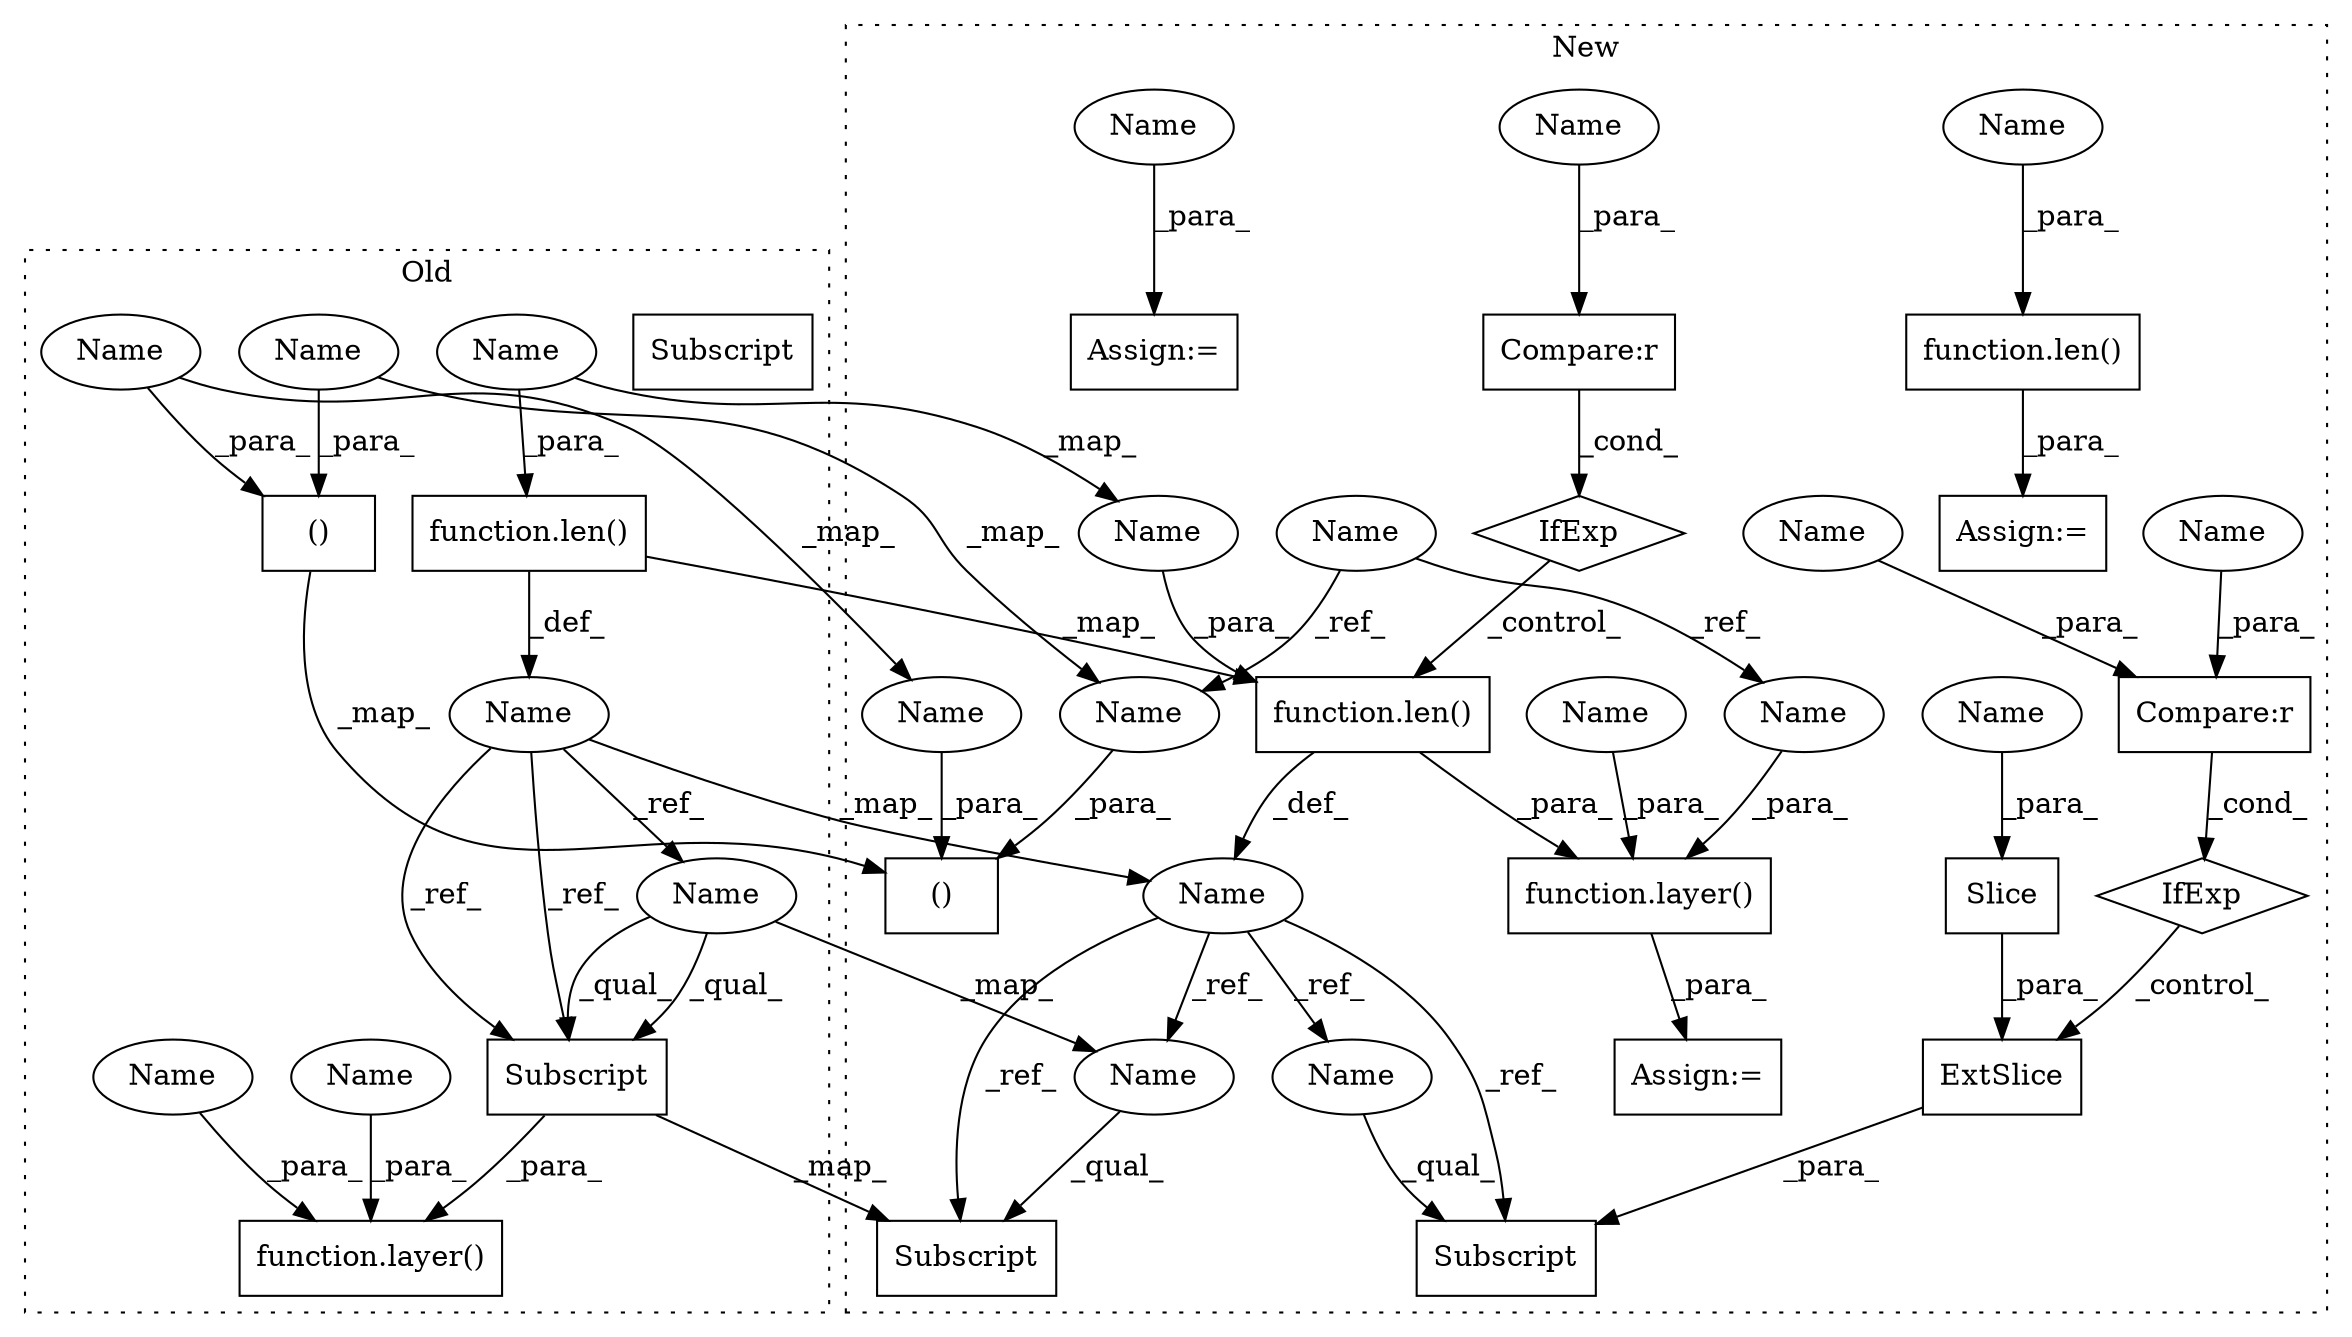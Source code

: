 digraph G {
subgraph cluster0 {
1 [label="function.layer()" a="75" s="21043,21308" l="23,15" shape="box"];
5 [label="()" a="54" s="21030" l="10" shape="box"];
7 [label="function.len()" a="75" s="20194,20211" l="4,1" shape="box"];
19 [label="Name" a="87" s="20075" l="15" shape="ellipse"];
21 [label="Subscript" a="63" s="21216,0" l="18,0" shape="box"];
23 [label="Name" a="87" s="21017" l="13" shape="ellipse"];
24 [label="Name" a="87" s="21066" l="13" shape="ellipse"];
25 [label="Name" a="87" s="20198" l="13" shape="ellipse"];
34 [label="Subscript" a="63" s="21216,0" l="18,0" shape="box"];
35 [label="Name" a="87" s="21216" l="15" shape="ellipse"];
38 [label="Name" a="87" s="21032" l="8" shape="ellipse"];
39 [label="Name" a="87" s="21097" l="8" shape="ellipse"];
label = "Old";
style="dotted";
}
subgraph cluster1 {
2 [label="function.len()" a="75" s="20634,20651" l="4,1" shape="box"];
3 [label="Assign:=" a="68" s="20631" l="3" shape="box"];
4 [label="()" a="54" s="21545" l="10" shape="box"];
6 [label="Name" a="87" s="21211" l="8" shape="ellipse"];
8 [label="function.len()" a="75" s="20276,20293" l="4,1" shape="box"];
9 [label="Compare:r" a="40" s="20318" l="30" shape="box"];
10 [label="IfExp" a="51" s="20294,20348" l="24,26" shape="diamond"];
11 [label="function.layer()" a="75" s="21558,21826" l="23,15" shape="box"];
12 [label="Assign:=" a="68" s="20973" l="3" shape="box"];
13 [label="Compare:r" a="40" s="21421" l="24" shape="box"];
14 [label="IfExp" a="51" s="21401,21445" l="20,22" shape="diamond"];
15 [label="ExtSlice" a="85" s="21467" l="15" shape="box"];
16 [label="Subscript" a="63" s="21467,0" l="37,0" shape="box"];
17 [label="Slice" a="80" s="21486" l="1" shape="box"];
18 [label="Assign:=" a="68" s="21545" l="13" shape="box"];
20 [label="Name" a="87" s="20157" l="15" shape="ellipse"];
22 [label="Subscript" a="63" s="21383,0" l="18,0" shape="box"];
26 [label="Name" a="87" s="21487" l="16" shape="ellipse"];
27 [label="Name" a="87" s="21421" l="16" shape="ellipse"];
28 [label="Name" a="87" s="21383" l="15" shape="ellipse"];
29 [label="Name" a="87" s="21467" l="15" shape="ellipse"];
30 [label="Name" a="87" s="20280" l="13" shape="ellipse"];
31 [label="Name" a="87" s="21532" l="13" shape="ellipse"];
32 [label="Name" a="87" s="21581" l="13" shape="ellipse"];
33 [label="Name" a="87" s="20638" l="13" shape="ellipse"];
36 [label="Name" a="87" s="21612" l="8" shape="ellipse"];
37 [label="Name" a="87" s="21547" l="8" shape="ellipse"];
40 [label="Name" a="87" s="20344" l="4" shape="ellipse"];
41 [label="Name" a="87" s="20976" l="4" shape="ellipse"];
42 [label="Name" a="87" s="21441" l="4" shape="ellipse"];
label = "New";
style="dotted";
}
2 -> 3 [label="_para_"];
5 -> 4 [label="_map_"];
6 -> 36 [label="_ref_"];
6 -> 37 [label="_ref_"];
7 -> 8 [label="_map_"];
7 -> 19 [label="_def_"];
8 -> 20 [label="_def_"];
8 -> 11 [label="_para_"];
9 -> 10 [label="_cond_"];
10 -> 8 [label="_control_"];
11 -> 18 [label="_para_"];
13 -> 14 [label="_cond_"];
14 -> 15 [label="_control_"];
15 -> 16 [label="_para_"];
17 -> 15 [label="_para_"];
19 -> 20 [label="_map_"];
19 -> 35 [label="_ref_"];
19 -> 34 [label="_ref_"];
19 -> 34 [label="_ref_"];
20 -> 16 [label="_ref_"];
20 -> 28 [label="_ref_"];
20 -> 29 [label="_ref_"];
20 -> 22 [label="_ref_"];
23 -> 5 [label="_para_"];
23 -> 31 [label="_map_"];
24 -> 1 [label="_para_"];
25 -> 30 [label="_map_"];
25 -> 7 [label="_para_"];
26 -> 17 [label="_para_"];
27 -> 13 [label="_para_"];
28 -> 22 [label="_qual_"];
29 -> 16 [label="_qual_"];
30 -> 8 [label="_para_"];
31 -> 4 [label="_para_"];
32 -> 11 [label="_para_"];
33 -> 2 [label="_para_"];
34 -> 22 [label="_map_"];
34 -> 1 [label="_para_"];
35 -> 34 [label="_qual_"];
35 -> 28 [label="_map_"];
35 -> 34 [label="_qual_"];
36 -> 11 [label="_para_"];
37 -> 4 [label="_para_"];
38 -> 37 [label="_map_"];
38 -> 5 [label="_para_"];
39 -> 1 [label="_para_"];
40 -> 9 [label="_para_"];
41 -> 12 [label="_para_"];
42 -> 13 [label="_para_"];
}